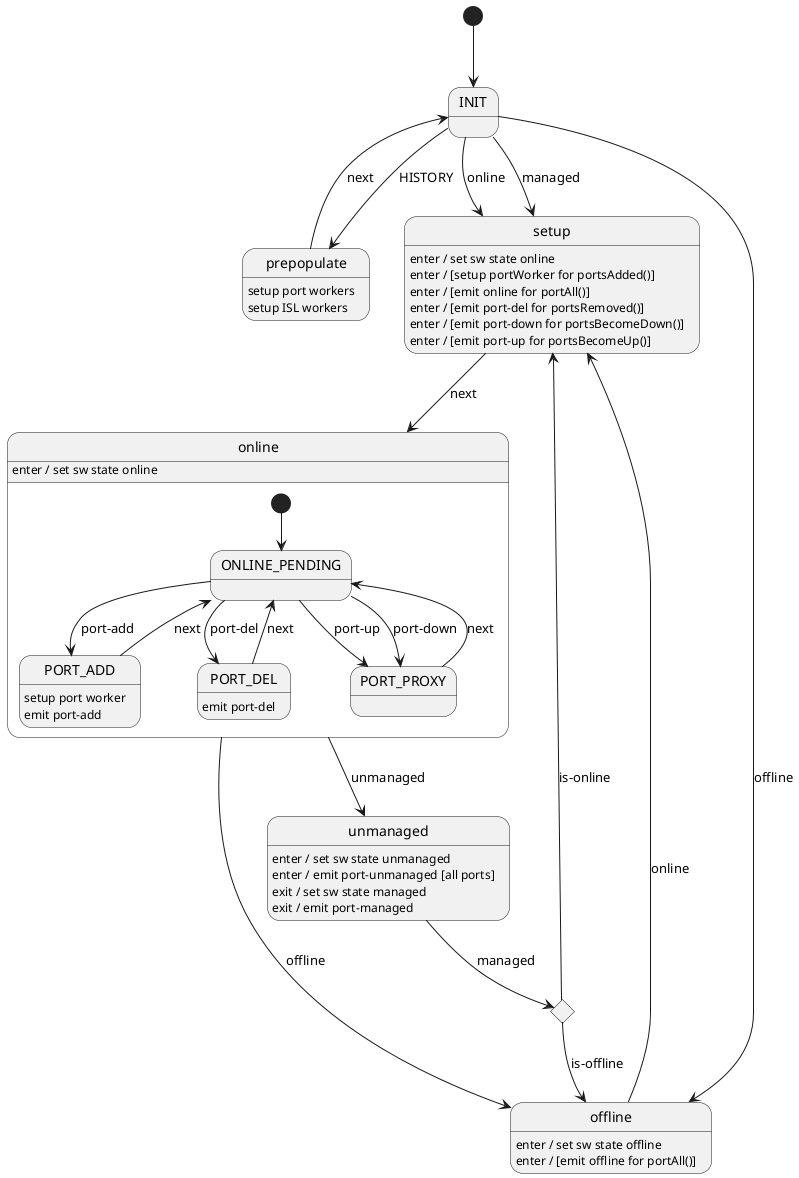 @startuml
[*] --> INIT

state switchSync <<choice>>

INIT --> prepopulate : HISTORY
INIT --> setup : managed
INIT --> setup : online
INIT --> offline : offline

prepopulate : setup port workers
prepopulate : setup ISL workers
prepopulate --> INIT : next

switchSync --> setup : is-online
switchSync --> offline : is-offline

setup : enter / set sw state online
setup : enter / [setup portWorker for portsAdded()]
setup : enter / [emit online for portAll()]
setup : enter / [emit port-del for portsRemoved()]
setup : enter / [emit port-down for portsBecomeDown()]
setup : enter / [emit port-up for portsBecomeUp()]
setup --> online : next

state online {
    online : enter / set sw state online
    [*] --> ONLINE_PENDING
    
    ONLINE_PENDING --> PORT_ADD : port-add
    ONLINE_PENDING --> PORT_DEL : port-del
    ONLINE_PENDING --> PORT_PROXY : port-up
    ONLINE_PENDING --> PORT_PROXY : port-down

    PORT_ADD : setup port worker
    PORT_ADD : emit port-add
    PORT_ADD --> ONLINE_PENDING : next
    
    PORT_DEL : emit port-del
    PORT_DEL --> ONLINE_PENDING : next

    PORT_PROXY --> ONLINE_PENDING : next
}
online --> offline : offline
online --> unmanaged : unmanaged

offline : enter / set sw state offline
offline : enter / [emit offline for portAll()]
offline --> setup : online

unmanaged : enter / set sw state unmanaged
unmanaged : enter / emit port-unmanaged [all ports]
unmanaged : exit / set sw state managed
unmanaged : exit / emit port-managed
unmanaged --> switchSync : managed

@enduml
